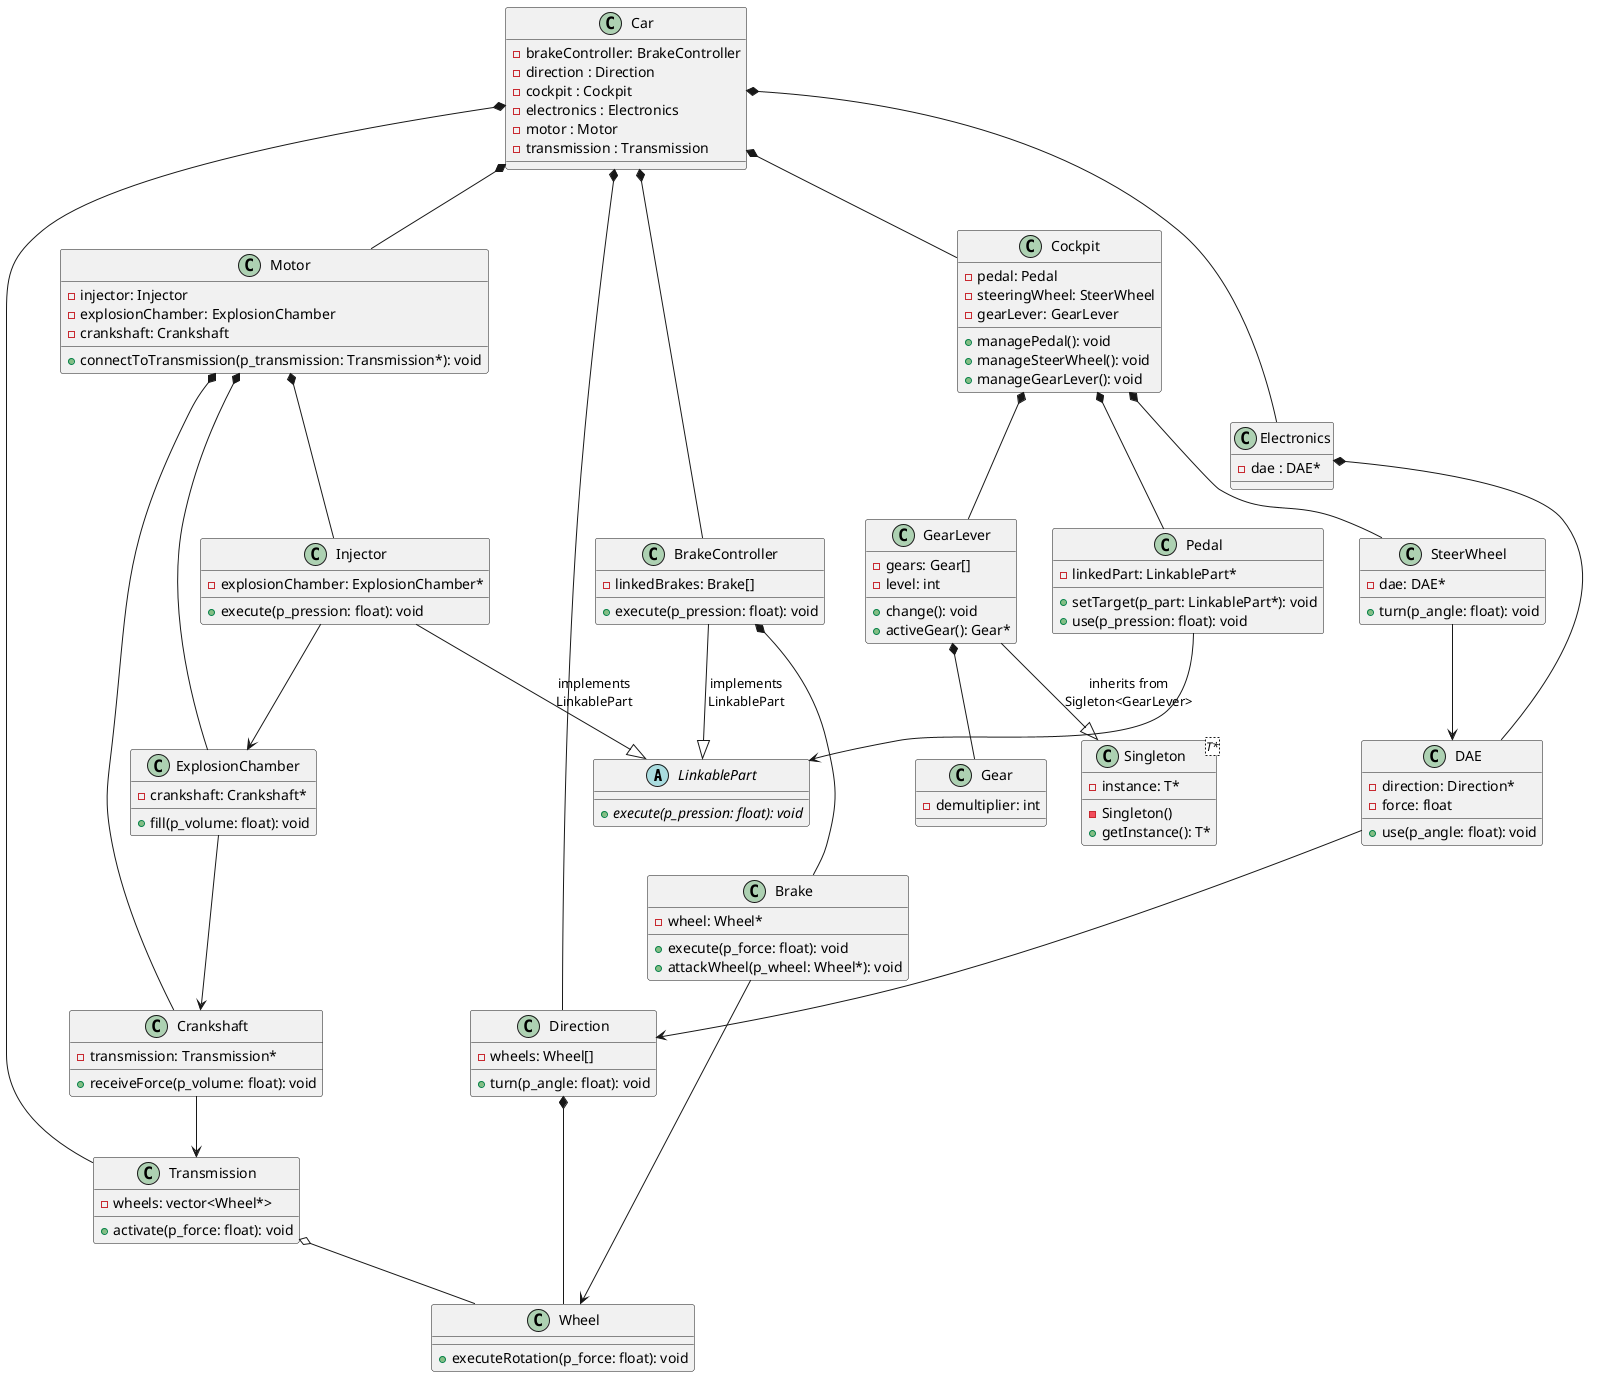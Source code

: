@startuml Subject

abstract class LinkablePart {
    + {abstract} execute(p_pression: float): void
}
class Wheel {
    + executeRotation(p_force: float): void
}
class Gear {
    - demultiplier: int
}

class "Singleton<T*>" as Singleton{
    - instance: T*
    - Singleton()
    + getInstance(): T*
}


class GearLever{
    - gears: Gear[]
    - level: int
    + change(): void
    + activeGear(): Gear*
}

class Transmission {
    -wheels: vector<Wheel*>
    +activate(p_force: float): void
}

class Crankshaft {
    - transmission: Transmission*
    + receiveForce(p_volume: float): void
}

class ExplosionChamber{
    - crankshaft: Crankshaft*
    + fill(p_volume: float): void
}

class Injector {
    - explosionChamber: ExplosionChamber*
    + execute(p_pression: float): void
}

class Motor {
    - injector: Injector
    - explosionChamber: ExplosionChamber
    - crankshaft: Crankshaft
    + connectToTransmission(p_transmission: Transmission*): void
}

class Pedal {
    - linkedPart: LinkablePart*
    + setTarget(p_part: LinkablePart*): void
    + use(p_pression: float): void
}

class Direction{
    - wheels: Wheel[]
    + turn(p_angle: float): void
}

class DAE {
    - direction: Direction*
    - force: float
    + use(p_angle: float): void 
}

class SteerWheel{
    - dae: DAE*
    + turn(p_angle: float): void
}

class Brake {
    - wheel: Wheel*
    + execute(p_force: float): void
    + attackWheel(p_wheel: Wheel*): void
}

class BrakeController{
    - linkedBrakes: Brake[]
    + execute(p_pression: float): void
}

class Cockpit {
    - pedal: Pedal
    - steeringWheel: SteerWheel
    - gearLever: GearLever
    + managePedal(): void
    + manageSteerWheel(): void
    + manageGearLever(): void
}

class Electronics {
    - dae : DAE*
}

class Car {
    - brakeController: BrakeController
    - direction : Direction
    - cockpit : Cockpit
    - electronics : Electronics
    - motor : Motor
    - transmission : Transmission
}


GearLever --|> Singleton: inherits from\nSigleton<GearLever>
Injector--|> LinkablePart: implements\nLinkablePart
BrakeController --|> LinkablePart: implements\nLinkablePart


Car *-- BrakeController
Car *-- Direction
Car *-- Transmission
Car *-- Motor
Car *-- Electronics
Car *-- Cockpit

Motor *-- Injector
Motor *-- ExplosionChamber
Motor *-- Crankshaft

Cockpit *-- Pedal
Cockpit *-- SteerWheel
Cockpit *-- GearLever

GearLever *-- Gear
Direction *-- Wheel
BrakeController *-- Brake
Electronics *-- DAE


Transmission o-- Wheel


Crankshaft --> Transmission
ExplosionChamber --> Crankshaft
Injector --> ExplosionChamber
Pedal --> LinkablePart
Brake --> Wheel
SteerWheel --> DAE
DAE --> Direction


@enduml